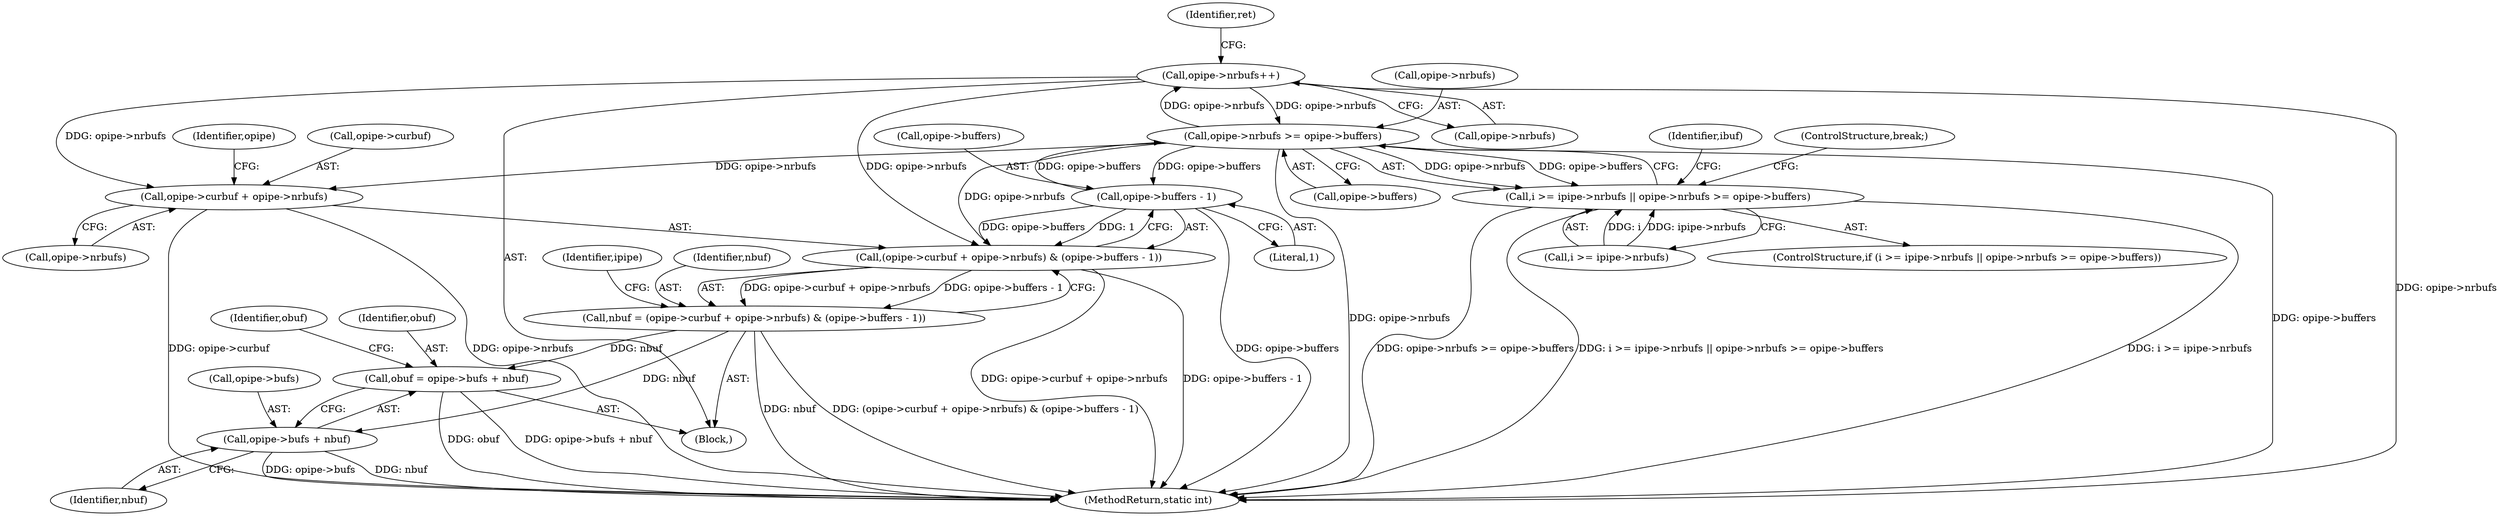 digraph "0_linux_15fab63e1e57be9fdb5eec1bbc5916e9825e9acb@pointer" {
"1000236" [label="(Call,opipe->nrbufs++)"];
"1000153" [label="(Call,opipe->nrbufs >= opipe->buffers)"];
"1000236" [label="(Call,opipe->nrbufs++)"];
"1000188" [label="(Call,opipe->buffers - 1)"];
"1000147" [label="(Call,i >= ipipe->nrbufs || opipe->nrbufs >= opipe->buffers)"];
"1000180" [label="(Call,(opipe->curbuf + opipe->nrbufs) & (opipe->buffers - 1))"];
"1000178" [label="(Call,nbuf = (opipe->curbuf + opipe->nrbufs) & (opipe->buffers - 1))"];
"1000208" [label="(Call,obuf = opipe->bufs + nbuf)"];
"1000210" [label="(Call,opipe->bufs + nbuf)"];
"1000181" [label="(Call,opipe->curbuf + opipe->nrbufs)"];
"1000157" [label="(Call,opipe->buffers)"];
"1000180" [label="(Call,(opipe->curbuf + opipe->nrbufs) & (opipe->buffers - 1))"];
"1000188" [label="(Call,opipe->buffers - 1)"];
"1000127" [label="(Block,)"];
"1000190" [label="(Identifier,opipe)"];
"1000241" [label="(Identifier,ret)"];
"1000192" [label="(Literal,1)"];
"1000148" [label="(Call,i >= ipipe->nrbufs)"];
"1000178" [label="(Call,nbuf = (opipe->curbuf + opipe->nrbufs) & (opipe->buffers - 1))"];
"1000214" [label="(Identifier,nbuf)"];
"1000181" [label="(Call,opipe->curbuf + opipe->nrbufs)"];
"1000208" [label="(Call,obuf = opipe->bufs + nbuf)"];
"1000237" [label="(Call,opipe->nrbufs)"];
"1000185" [label="(Call,opipe->nrbufs)"];
"1000196" [label="(Identifier,ipipe)"];
"1000162" [label="(Identifier,ibuf)"];
"1000189" [label="(Call,opipe->buffers)"];
"1000217" [label="(Identifier,obuf)"];
"1000210" [label="(Call,opipe->bufs + nbuf)"];
"1000236" [label="(Call,opipe->nrbufs++)"];
"1000211" [label="(Call,opipe->bufs)"];
"1000182" [label="(Call,opipe->curbuf)"];
"1000280" [label="(MethodReturn,static int)"];
"1000147" [label="(Call,i >= ipipe->nrbufs || opipe->nrbufs >= opipe->buffers)"];
"1000179" [label="(Identifier,nbuf)"];
"1000160" [label="(ControlStructure,break;)"];
"1000153" [label="(Call,opipe->nrbufs >= opipe->buffers)"];
"1000146" [label="(ControlStructure,if (i >= ipipe->nrbufs || opipe->nrbufs >= opipe->buffers))"];
"1000154" [label="(Call,opipe->nrbufs)"];
"1000209" [label="(Identifier,obuf)"];
"1000236" -> "1000127"  [label="AST: "];
"1000236" -> "1000237"  [label="CFG: "];
"1000237" -> "1000236"  [label="AST: "];
"1000241" -> "1000236"  [label="CFG: "];
"1000236" -> "1000280"  [label="DDG: opipe->nrbufs"];
"1000236" -> "1000153"  [label="DDG: opipe->nrbufs"];
"1000236" -> "1000180"  [label="DDG: opipe->nrbufs"];
"1000236" -> "1000181"  [label="DDG: opipe->nrbufs"];
"1000153" -> "1000236"  [label="DDG: opipe->nrbufs"];
"1000153" -> "1000147"  [label="AST: "];
"1000153" -> "1000157"  [label="CFG: "];
"1000154" -> "1000153"  [label="AST: "];
"1000157" -> "1000153"  [label="AST: "];
"1000147" -> "1000153"  [label="CFG: "];
"1000153" -> "1000280"  [label="DDG: opipe->buffers"];
"1000153" -> "1000280"  [label="DDG: opipe->nrbufs"];
"1000153" -> "1000147"  [label="DDG: opipe->nrbufs"];
"1000153" -> "1000147"  [label="DDG: opipe->buffers"];
"1000188" -> "1000153"  [label="DDG: opipe->buffers"];
"1000153" -> "1000180"  [label="DDG: opipe->nrbufs"];
"1000153" -> "1000181"  [label="DDG: opipe->nrbufs"];
"1000153" -> "1000188"  [label="DDG: opipe->buffers"];
"1000188" -> "1000180"  [label="AST: "];
"1000188" -> "1000192"  [label="CFG: "];
"1000189" -> "1000188"  [label="AST: "];
"1000192" -> "1000188"  [label="AST: "];
"1000180" -> "1000188"  [label="CFG: "];
"1000188" -> "1000280"  [label="DDG: opipe->buffers"];
"1000188" -> "1000180"  [label="DDG: opipe->buffers"];
"1000188" -> "1000180"  [label="DDG: 1"];
"1000147" -> "1000146"  [label="AST: "];
"1000147" -> "1000148"  [label="CFG: "];
"1000148" -> "1000147"  [label="AST: "];
"1000160" -> "1000147"  [label="CFG: "];
"1000162" -> "1000147"  [label="CFG: "];
"1000147" -> "1000280"  [label="DDG: i >= ipipe->nrbufs"];
"1000147" -> "1000280"  [label="DDG: opipe->nrbufs >= opipe->buffers"];
"1000147" -> "1000280"  [label="DDG: i >= ipipe->nrbufs || opipe->nrbufs >= opipe->buffers"];
"1000148" -> "1000147"  [label="DDG: i"];
"1000148" -> "1000147"  [label="DDG: ipipe->nrbufs"];
"1000180" -> "1000178"  [label="AST: "];
"1000181" -> "1000180"  [label="AST: "];
"1000178" -> "1000180"  [label="CFG: "];
"1000180" -> "1000280"  [label="DDG: opipe->curbuf + opipe->nrbufs"];
"1000180" -> "1000280"  [label="DDG: opipe->buffers - 1"];
"1000180" -> "1000178"  [label="DDG: opipe->curbuf + opipe->nrbufs"];
"1000180" -> "1000178"  [label="DDG: opipe->buffers - 1"];
"1000178" -> "1000127"  [label="AST: "];
"1000179" -> "1000178"  [label="AST: "];
"1000196" -> "1000178"  [label="CFG: "];
"1000178" -> "1000280"  [label="DDG: nbuf"];
"1000178" -> "1000280"  [label="DDG: (opipe->curbuf + opipe->nrbufs) & (opipe->buffers - 1)"];
"1000178" -> "1000208"  [label="DDG: nbuf"];
"1000178" -> "1000210"  [label="DDG: nbuf"];
"1000208" -> "1000127"  [label="AST: "];
"1000208" -> "1000210"  [label="CFG: "];
"1000209" -> "1000208"  [label="AST: "];
"1000210" -> "1000208"  [label="AST: "];
"1000217" -> "1000208"  [label="CFG: "];
"1000208" -> "1000280"  [label="DDG: obuf"];
"1000208" -> "1000280"  [label="DDG: opipe->bufs + nbuf"];
"1000210" -> "1000214"  [label="CFG: "];
"1000211" -> "1000210"  [label="AST: "];
"1000214" -> "1000210"  [label="AST: "];
"1000210" -> "1000280"  [label="DDG: nbuf"];
"1000210" -> "1000280"  [label="DDG: opipe->bufs"];
"1000181" -> "1000185"  [label="CFG: "];
"1000182" -> "1000181"  [label="AST: "];
"1000185" -> "1000181"  [label="AST: "];
"1000190" -> "1000181"  [label="CFG: "];
"1000181" -> "1000280"  [label="DDG: opipe->nrbufs"];
"1000181" -> "1000280"  [label="DDG: opipe->curbuf"];
}

